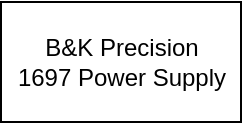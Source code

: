 <mxfile version="10.7.7" type="github"><diagram id="yUkgAFetrHzrEej8k_ya" name="Page-1"><mxGraphModel dx="2323" dy="1192" grid="1" gridSize="10" guides="1" tooltips="1" connect="1" arrows="1" fold="1" page="1" pageScale="1" pageWidth="2000" pageHeight="2000" math="0" shadow="0"><root><mxCell id="0"/><mxCell id="1" parent="0"/><mxCell id="-BZHvuiN5G1ZEWdsIXF4-2" value="B&amp;amp;K Precision&lt;br&gt;1697 Power Supply&lt;br&gt;" style="rounded=0;whiteSpace=wrap;html=1;" parent="1" vertex="1"><mxGeometry x="938.5" y="40" width="120" height="60" as="geometry"/></mxCell></root></mxGraphModel></diagram></mxfile>